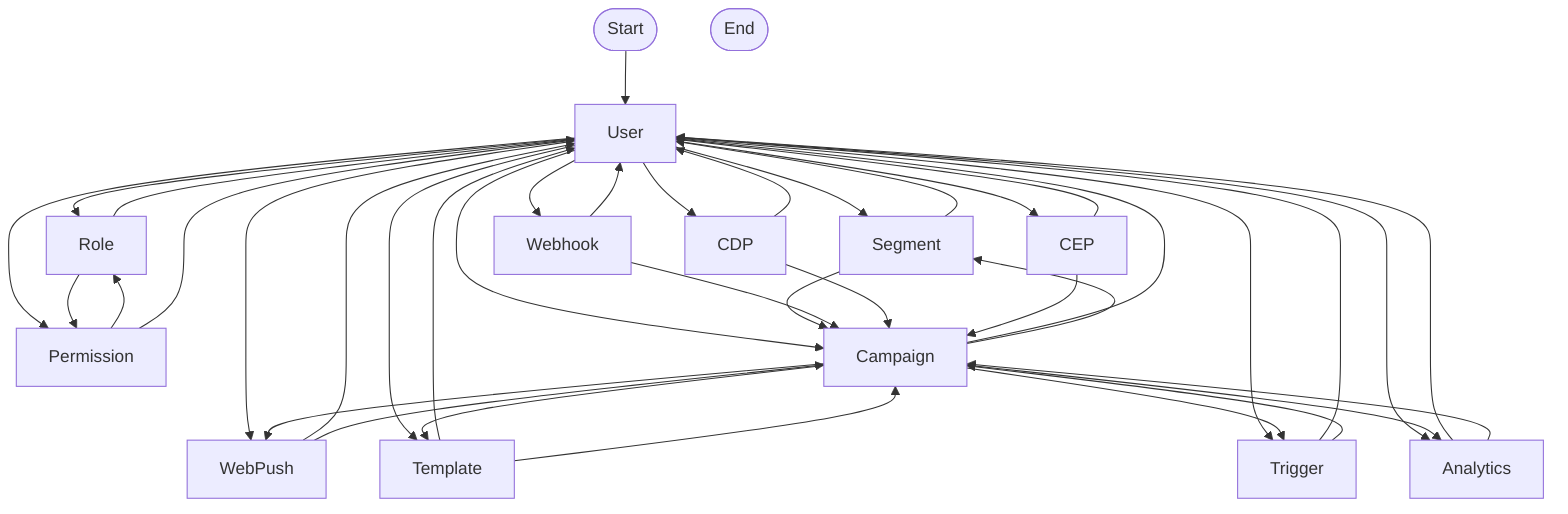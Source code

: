 flowchart TD
    start([Start]) --> user[User]
    user --> role[Role]
    user --> permission[Permission]
    user --> segment[Segment]
    user --> webpush[WebPush]
    user --> template[Template]
    user --> campaign[Campaign]
    user --> trigger[Trigger]
    user --> analytics[Analytics]
    user --> webhook[Webhook]
    user --> cdp[CDP]
    user --> cep[CEP]

    role --> permission
    role --> user

    permission --> role
    permission --> user

    segment --> user
    segment --> campaign

    webpush --> user
    webpush --> campaign

    template --> user
    template --> campaign

    campaign --> user
    campaign --> segment
    campaign --> webpush
    campaign --> template
    campaign --> trigger
    campaign --> analytics

    trigger --> user
    trigger --> campaign

    analytics --> user
    analytics --> campaign

    webhook --> user
    webhook --> campaign

    cdp --> user
    cdp --> campaign

    cep --> user
    cep --> campaign

    endNode([End])